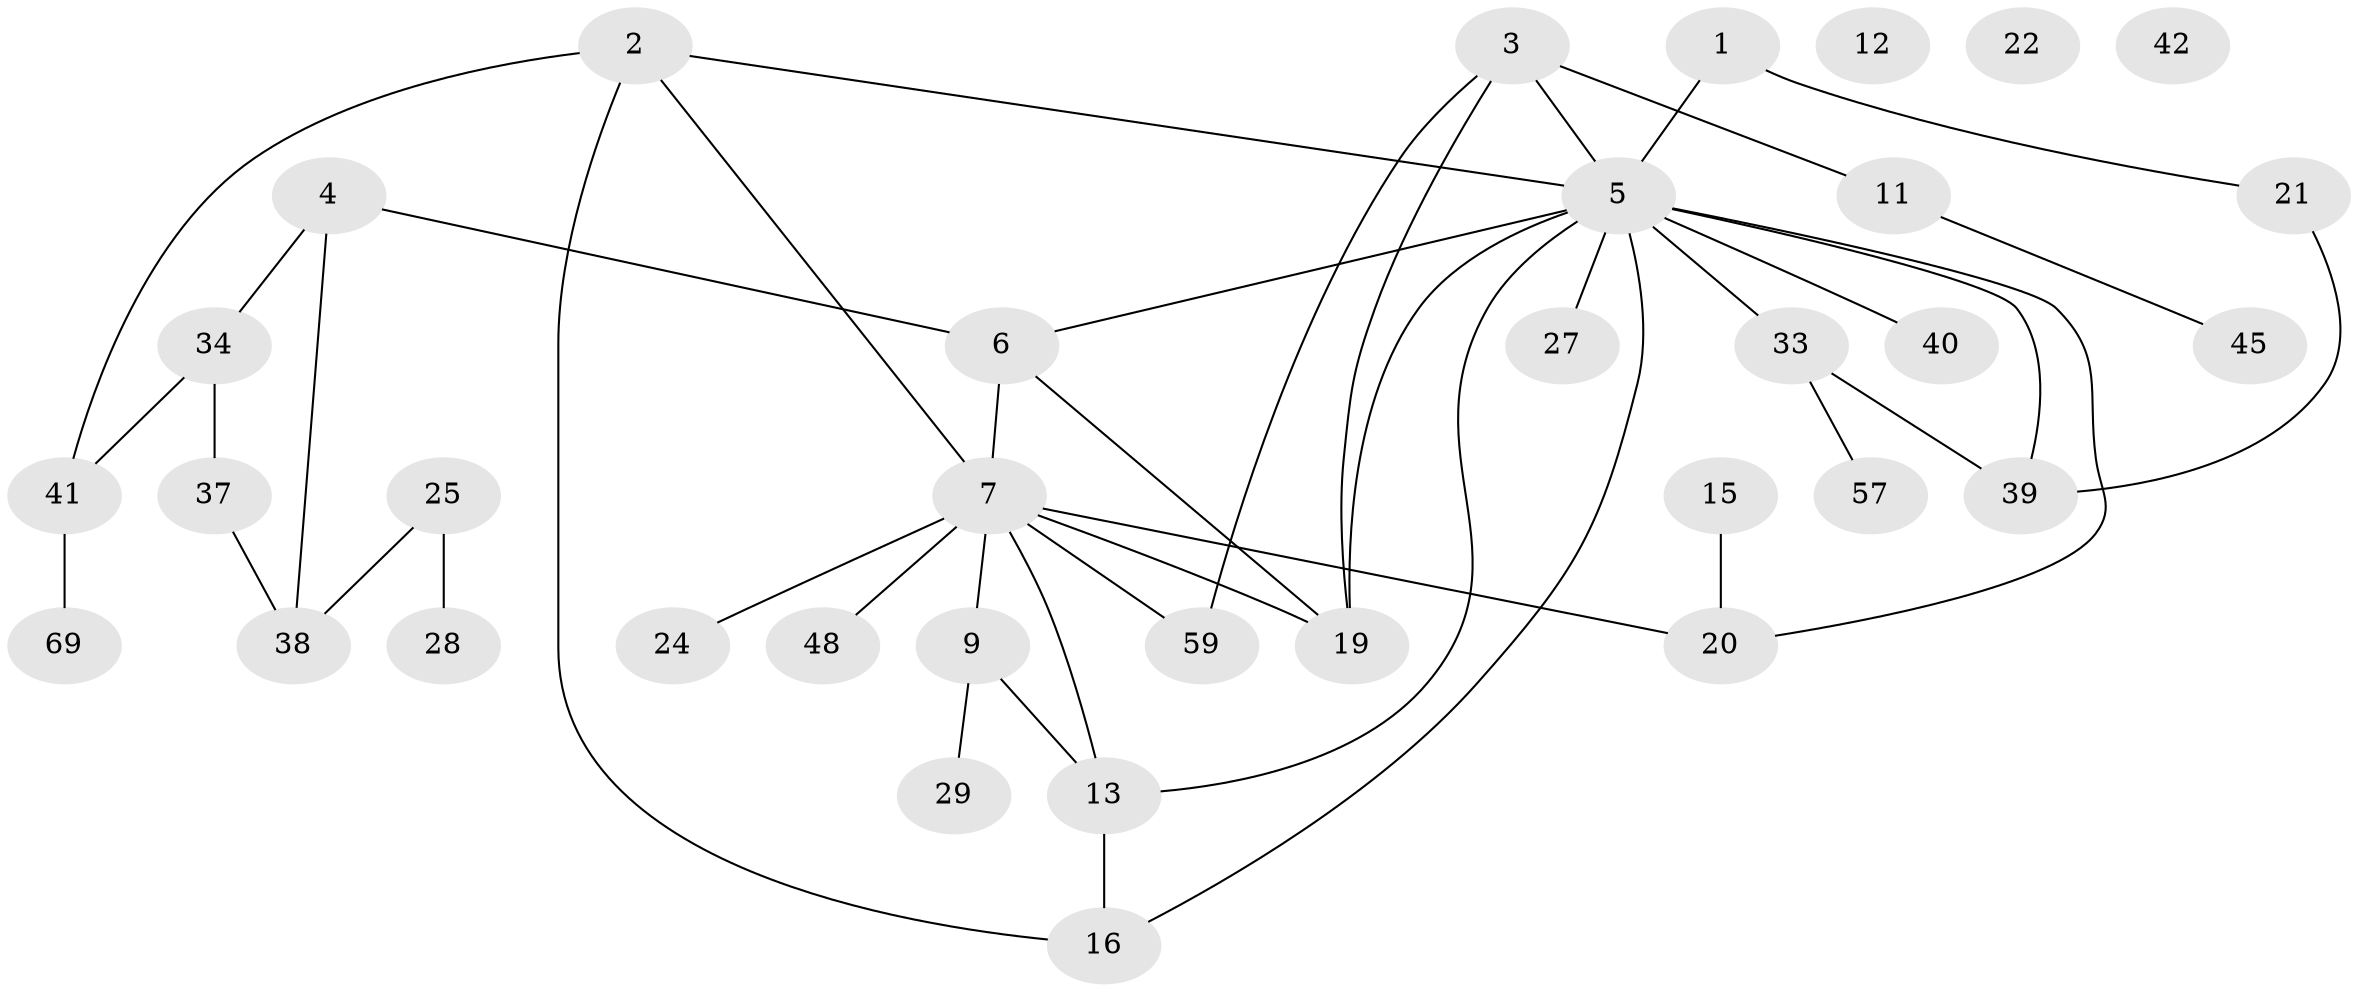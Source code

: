 // original degree distribution, {3: 0.30985915492957744, 1: 0.28169014084507044, 4: 0.07042253521126761, 2: 0.2112676056338028, 6: 0.056338028169014086, 0: 0.04225352112676056, 5: 0.028169014084507043}
// Generated by graph-tools (version 1.1) at 2025/16/03/04/25 18:16:39]
// undirected, 35 vertices, 45 edges
graph export_dot {
graph [start="1"]
  node [color=gray90,style=filled];
  1 [super="+17"];
  2 [super="+32"];
  3;
  4 [super="+35"];
  5 [super="+8+14"];
  6 [super="+23"];
  7 [super="+44+26+30"];
  9;
  11 [super="+71+18"];
  12;
  13 [super="+56"];
  15 [super="+31"];
  16;
  19 [super="+52"];
  20;
  21;
  22;
  24;
  25 [super="+50"];
  27;
  28;
  29;
  33 [super="+47+55"];
  34 [super="+51"];
  37 [super="+58"];
  38 [super="+43"];
  39 [super="+67"];
  40;
  41;
  42;
  45;
  48;
  57 [super="+62"];
  59 [super="+60"];
  69;
  1 -- 21;
  1 -- 5;
  2 -- 16;
  2 -- 41;
  2 -- 7;
  2 -- 5;
  3 -- 19;
  3 -- 59;
  3 -- 5;
  3 -- 11;
  4 -- 38;
  4 -- 34;
  4 -- 6;
  5 -- 16;
  5 -- 20;
  5 -- 39 [weight=2];
  5 -- 19 [weight=2];
  5 -- 33;
  5 -- 6;
  5 -- 40;
  5 -- 13;
  5 -- 27;
  6 -- 19;
  6 -- 7;
  7 -- 48 [weight=2];
  7 -- 19;
  7 -- 20;
  7 -- 9;
  7 -- 13;
  7 -- 24;
  7 -- 59;
  9 -- 13;
  9 -- 29;
  11 -- 45;
  13 -- 16;
  15 -- 20;
  21 -- 39;
  25 -- 38 [weight=2];
  25 -- 28;
  33 -- 57;
  33 -- 39;
  34 -- 41;
  34 -- 37;
  37 -- 38;
  41 -- 69;
}
